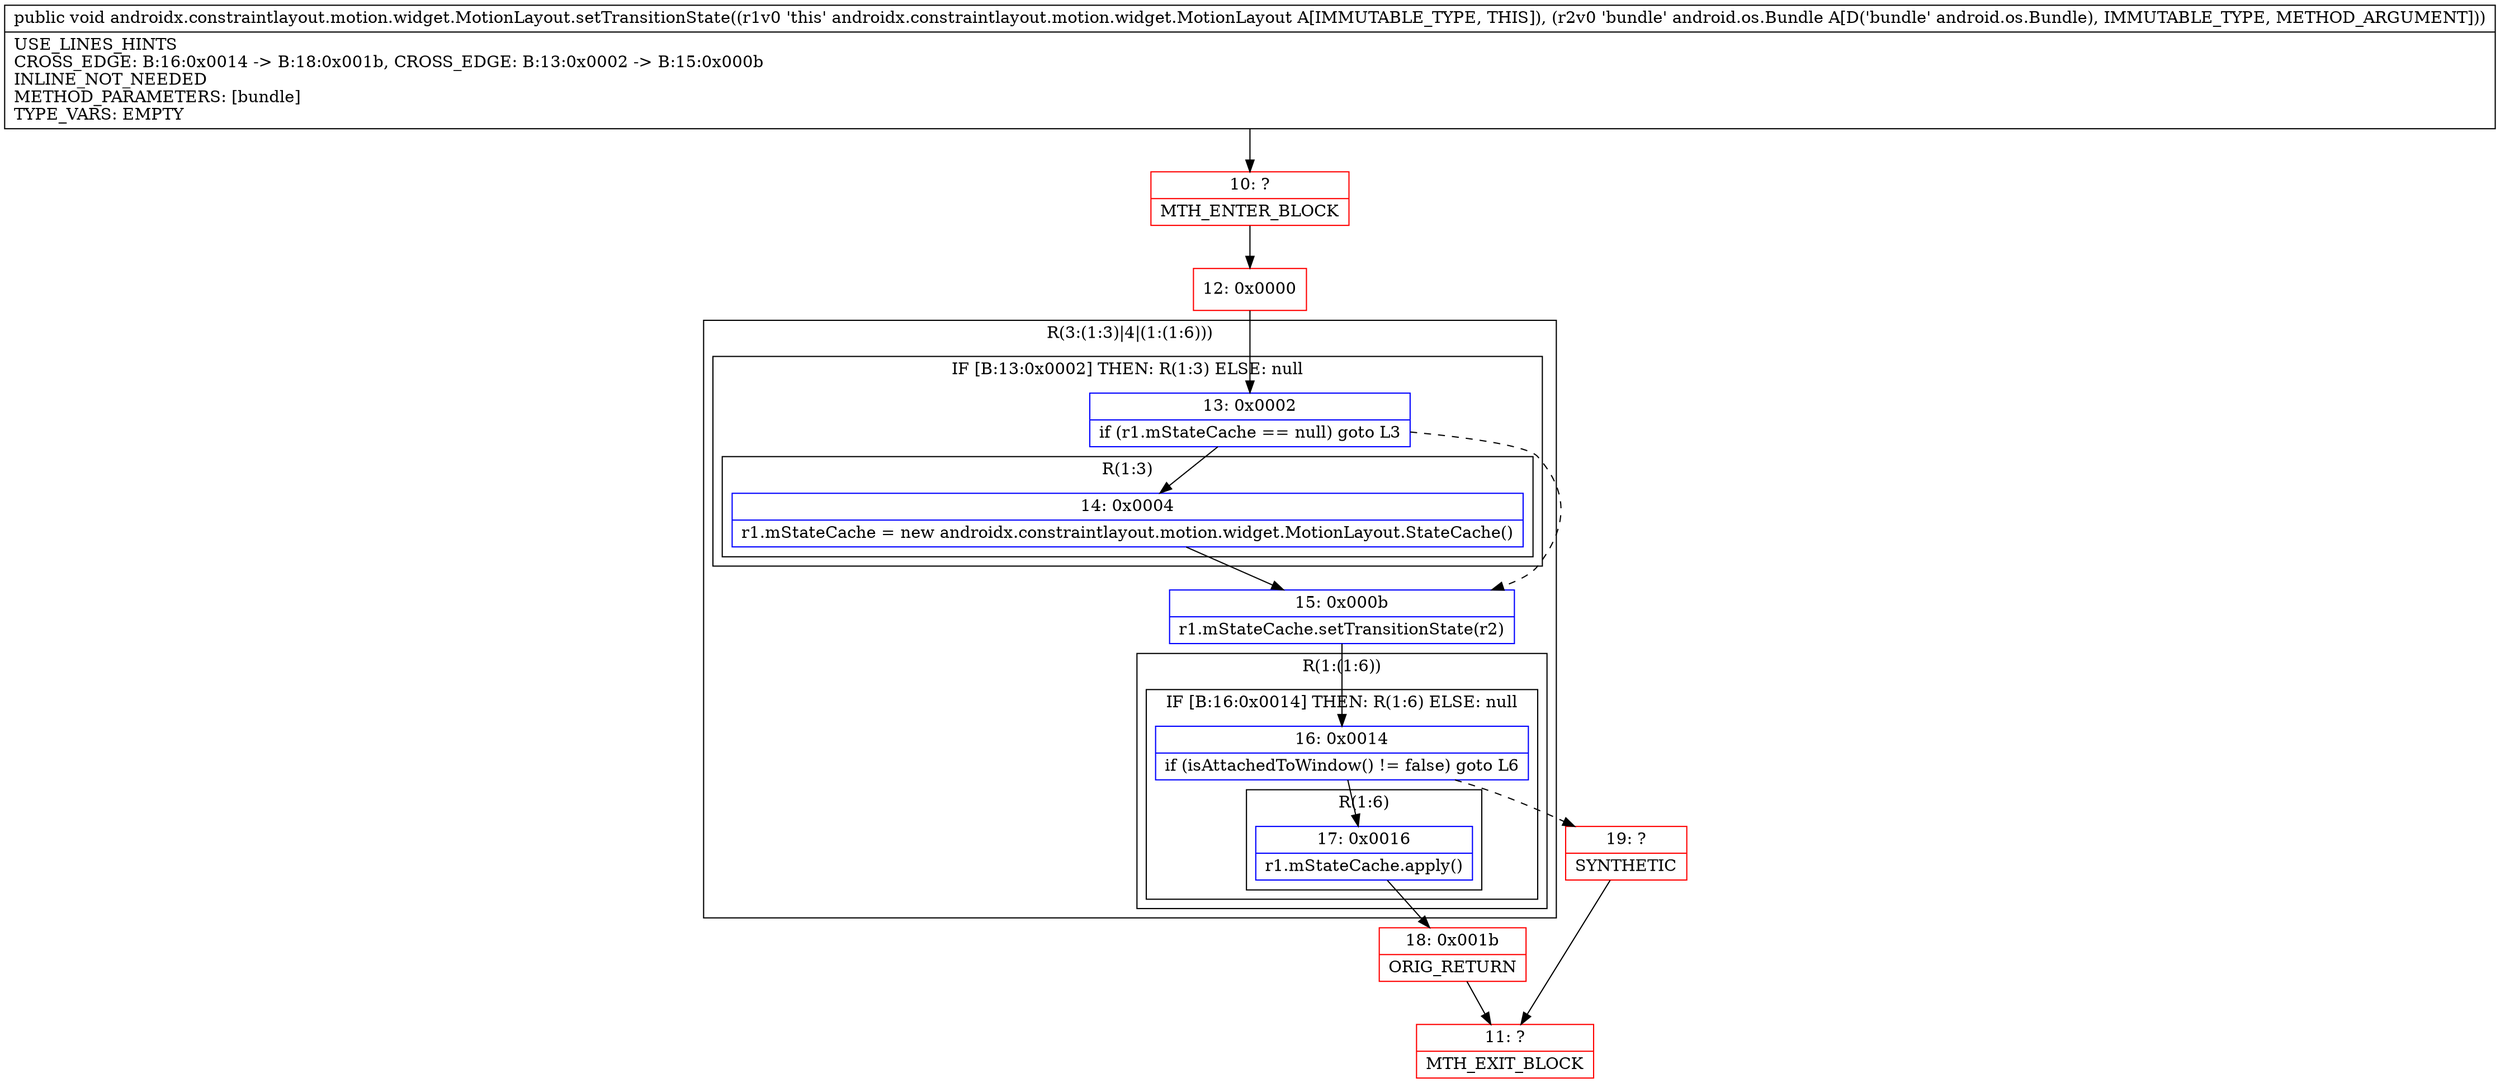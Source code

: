 digraph "CFG forandroidx.constraintlayout.motion.widget.MotionLayout.setTransitionState(Landroid\/os\/Bundle;)V" {
subgraph cluster_Region_1010288761 {
label = "R(3:(1:3)|4|(1:(1:6)))";
node [shape=record,color=blue];
subgraph cluster_IfRegion_1524887330 {
label = "IF [B:13:0x0002] THEN: R(1:3) ELSE: null";
node [shape=record,color=blue];
Node_13 [shape=record,label="{13\:\ 0x0002|if (r1.mStateCache == null) goto L3\l}"];
subgraph cluster_Region_1226454170 {
label = "R(1:3)";
node [shape=record,color=blue];
Node_14 [shape=record,label="{14\:\ 0x0004|r1.mStateCache = new androidx.constraintlayout.motion.widget.MotionLayout.StateCache()\l}"];
}
}
Node_15 [shape=record,label="{15\:\ 0x000b|r1.mStateCache.setTransitionState(r2)\l}"];
subgraph cluster_Region_625840876 {
label = "R(1:(1:6))";
node [shape=record,color=blue];
subgraph cluster_IfRegion_666624572 {
label = "IF [B:16:0x0014] THEN: R(1:6) ELSE: null";
node [shape=record,color=blue];
Node_16 [shape=record,label="{16\:\ 0x0014|if (isAttachedToWindow() != false) goto L6\l}"];
subgraph cluster_Region_1650758422 {
label = "R(1:6)";
node [shape=record,color=blue];
Node_17 [shape=record,label="{17\:\ 0x0016|r1.mStateCache.apply()\l}"];
}
}
}
}
Node_10 [shape=record,color=red,label="{10\:\ ?|MTH_ENTER_BLOCK\l}"];
Node_12 [shape=record,color=red,label="{12\:\ 0x0000}"];
Node_18 [shape=record,color=red,label="{18\:\ 0x001b|ORIG_RETURN\l}"];
Node_11 [shape=record,color=red,label="{11\:\ ?|MTH_EXIT_BLOCK\l}"];
Node_19 [shape=record,color=red,label="{19\:\ ?|SYNTHETIC\l}"];
MethodNode[shape=record,label="{public void androidx.constraintlayout.motion.widget.MotionLayout.setTransitionState((r1v0 'this' androidx.constraintlayout.motion.widget.MotionLayout A[IMMUTABLE_TYPE, THIS]), (r2v0 'bundle' android.os.Bundle A[D('bundle' android.os.Bundle), IMMUTABLE_TYPE, METHOD_ARGUMENT]))  | USE_LINES_HINTS\lCROSS_EDGE: B:16:0x0014 \-\> B:18:0x001b, CROSS_EDGE: B:13:0x0002 \-\> B:15:0x000b\lINLINE_NOT_NEEDED\lMETHOD_PARAMETERS: [bundle]\lTYPE_VARS: EMPTY\l}"];
MethodNode -> Node_10;Node_13 -> Node_14;
Node_13 -> Node_15[style=dashed];
Node_14 -> Node_15;
Node_15 -> Node_16;
Node_16 -> Node_17;
Node_16 -> Node_19[style=dashed];
Node_17 -> Node_18;
Node_10 -> Node_12;
Node_12 -> Node_13;
Node_18 -> Node_11;
Node_19 -> Node_11;
}

